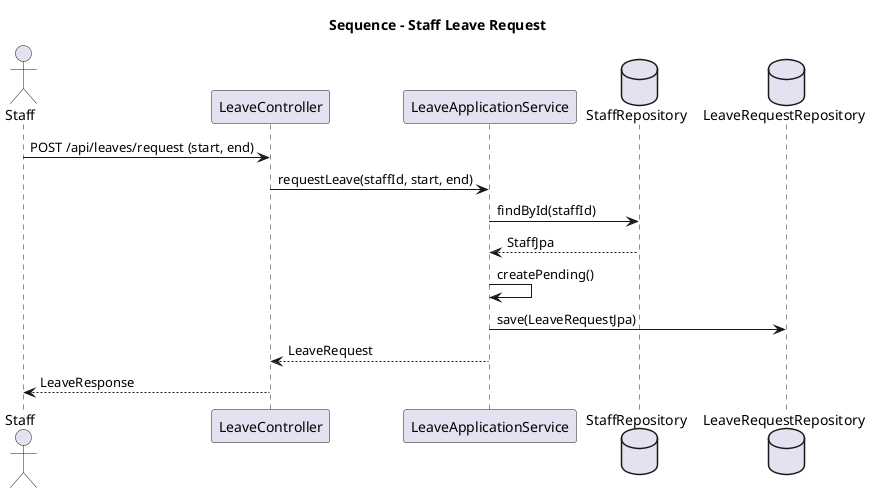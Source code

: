 @startuml
title Sequence - Staff Leave Request
skinparam shadowing false
skinparam sequenceArrowThickness 1

actor Staff
participant "LeaveController" as Lc
participant "LeaveApplicationService" as Las
database "StaffRepository" as SRepo
database "LeaveRequestRepository" as LRepo

Staff -> Lc : POST /api/leaves/request (start, end)
Lc -> Las : requestLeave(staffId, start, end)
Las -> SRepo : findById(staffId)
SRepo --> Las : StaffJpa
Las -> Las : createPending()
Las -> LRepo : save(LeaveRequestJpa)
Las --> Lc : LeaveRequest
Lc --> Staff : LeaveResponse
@enduml
